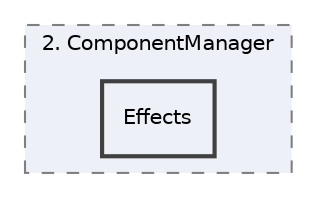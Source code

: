 digraph "GameManager/2. ComponentManager/Effects"
{
 // LATEX_PDF_SIZE
  edge [fontname="Helvetica",fontsize="10",labelfontname="Helvetica",labelfontsize="10"];
  node [fontname="Helvetica",fontsize="10",shape=record];
  compound=true
  subgraph clusterdir_97ac1eb834d42f03dd41cae34e6b05fd {
    graph [ bgcolor="#edf0f7", pencolor="grey50", style="filled,dashed,", label="2. ComponentManager", fontname="Helvetica", fontsize="10", URL="dir_97ac1eb834d42f03dd41cae34e6b05fd.html"]
  dir_5a4746ed2802ad83da6e726da3868b00 [shape=box, label="Effects", style="filled,bold,", fillcolor="#edf0f7", color="grey25", URL="dir_5a4746ed2802ad83da6e726da3868b00.html"];
  }
}

